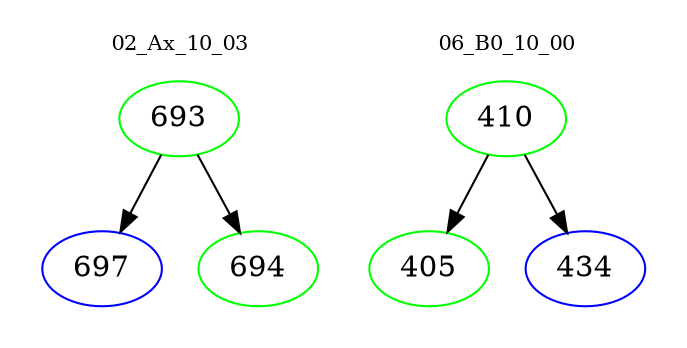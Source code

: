 digraph{
subgraph cluster_0 {
color = white
label = "02_Ax_10_03";
fontsize=10;
T0_693 [label="693", color="green"]
T0_693 -> T0_697 [color="black"]
T0_697 [label="697", color="blue"]
T0_693 -> T0_694 [color="black"]
T0_694 [label="694", color="green"]
}
subgraph cluster_1 {
color = white
label = "06_B0_10_00";
fontsize=10;
T1_410 [label="410", color="green"]
T1_410 -> T1_405 [color="black"]
T1_405 [label="405", color="green"]
T1_410 -> T1_434 [color="black"]
T1_434 [label="434", color="blue"]
}
}
